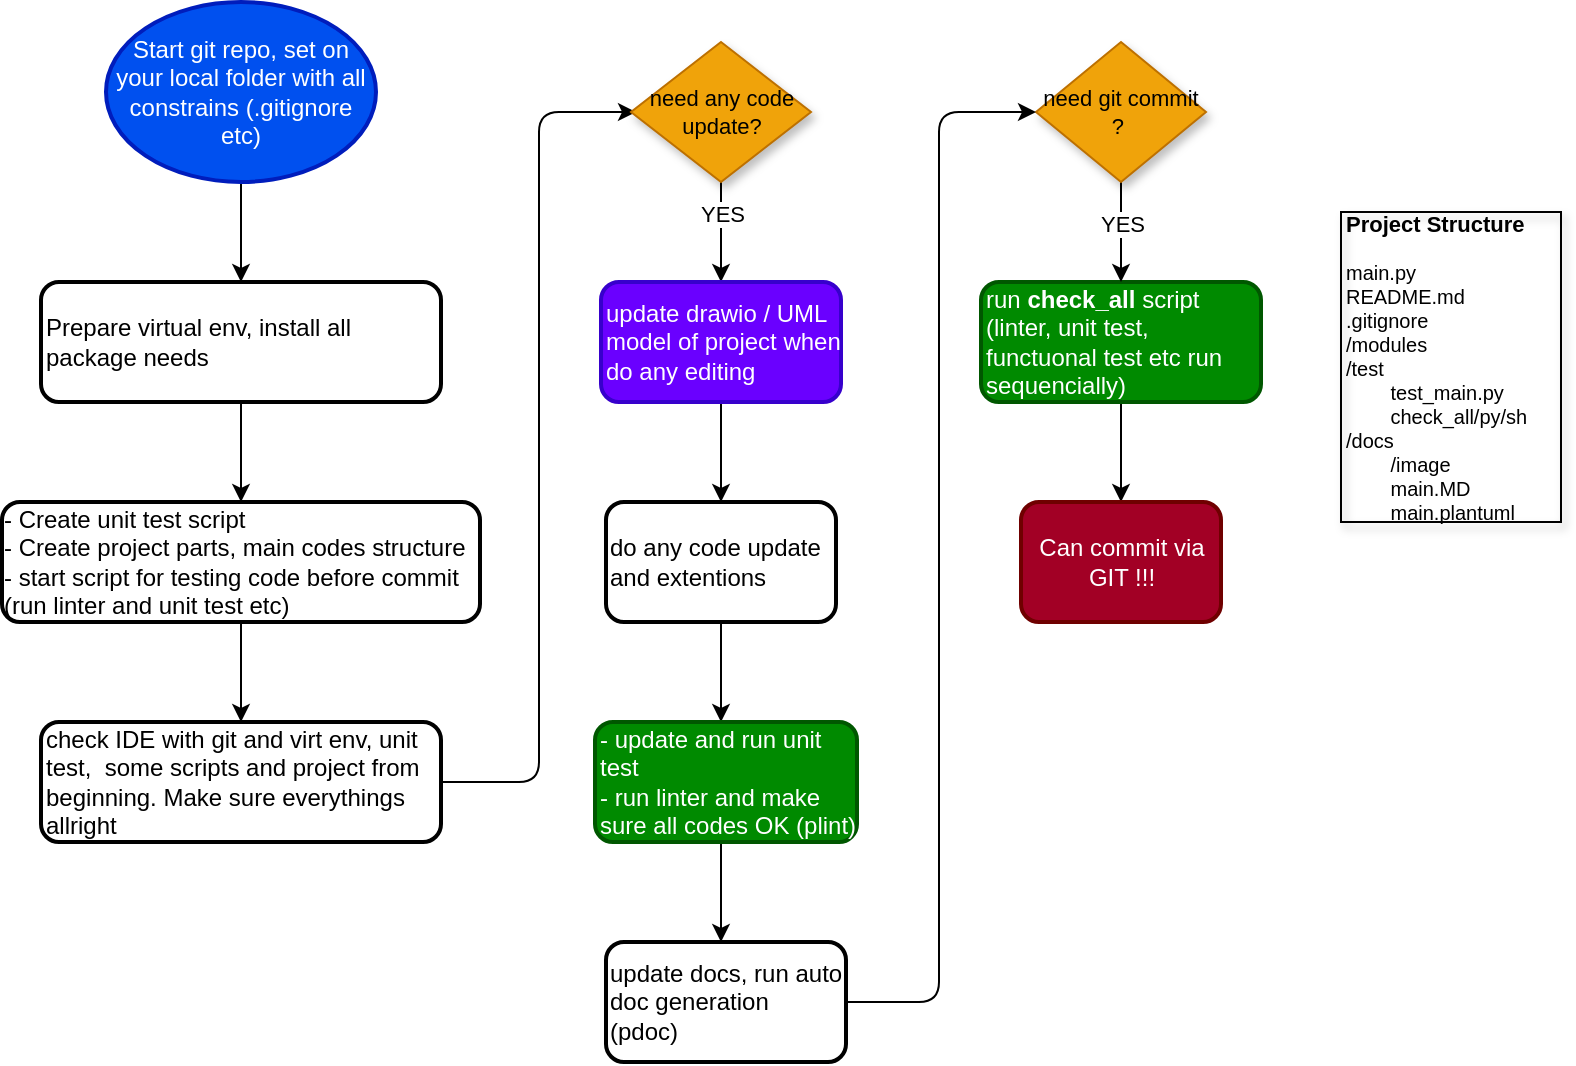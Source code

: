 <mxfile>
    <diagram id="M85WTsVOoSQGxKqNbcje" name="Flow-development">
        <mxGraphModel dx="766" dy="386" grid="1" gridSize="10" guides="1" tooltips="1" connect="1" arrows="1" fold="1" page="1" pageScale="1" pageWidth="850" pageHeight="1100" math="0" shadow="0">
            <root>
                <mxCell id="0"/>
                <mxCell id="1" parent="0"/>
                <mxCell id="8" value="" style="edgeStyle=none;html=1;" parent="1" source="2" target="7" edge="1">
                    <mxGeometry relative="1" as="geometry"/>
                </mxCell>
                <mxCell id="2" value="Start git repo, set on your local folder with all constrains (.gitignore etc)" style="strokeWidth=2;html=1;shape=mxgraph.flowchart.start_1;whiteSpace=wrap;fillColor=#0050ef;fontColor=#ffffff;strokeColor=#001DBC;" parent="1" vertex="1">
                    <mxGeometry x="79" y="270" width="135" height="90" as="geometry"/>
                </mxCell>
                <mxCell id="14" style="edgeStyle=none;html=1;exitX=0.5;exitY=1;exitDx=0;exitDy=0;entryX=0.5;entryY=0;entryDx=0;entryDy=0;" parent="1" source="3" target="13" edge="1">
                    <mxGeometry relative="1" as="geometry"/>
                </mxCell>
                <mxCell id="3" value="&lt;div style=&quot;text-align: left&quot;&gt;&lt;span&gt;- Create unit test script&amp;nbsp;&lt;/span&gt;&lt;/div&gt;&lt;div style=&quot;text-align: left&quot;&gt;&lt;span&gt;- Create project parts, main codes structure&amp;nbsp;&lt;/span&gt;&lt;/div&gt;&lt;div style=&quot;text-align: left&quot;&gt;-&amp;nbsp;start script for testing code before commit (run linter and unit test etc)&lt;/div&gt;" style="rounded=1;whiteSpace=wrap;html=1;strokeWidth=2;" parent="1" vertex="1">
                    <mxGeometry x="27" y="520" width="239" height="60" as="geometry"/>
                </mxCell>
                <mxCell id="11" value="" style="edgeStyle=none;html=1;entryX=0.5;entryY=0;entryDx=0;entryDy=0;" parent="1" source="7" target="3" edge="1">
                    <mxGeometry relative="1" as="geometry">
                        <mxPoint x="131.5" y="500" as="targetPoint"/>
                    </mxGeometry>
                </mxCell>
                <mxCell id="7" value="&lt;span&gt;Prepare virtual env, install all package needs&lt;/span&gt;" style="rounded=1;whiteSpace=wrap;html=1;strokeWidth=2;align=left;" parent="1" vertex="1">
                    <mxGeometry x="46.5" y="410" width="200" height="60" as="geometry"/>
                </mxCell>
                <mxCell id="13" value="check IDE with git and virt env, unit test,&amp;nbsp; some scripts and project from beginning. Make sure everythings allright" style="whiteSpace=wrap;html=1;align=left;rounded=1;strokeWidth=2;" parent="1" vertex="1">
                    <mxGeometry x="46.5" y="630" width="200" height="60" as="geometry"/>
                </mxCell>
                <mxCell id="21" value="&lt;div&gt;&lt;b&gt;&lt;font&gt;&lt;font style=&quot;font-size: 11px&quot;&gt;Project Structure&lt;br&gt;&lt;/font&gt;&lt;br&gt;&lt;/font&gt;&lt;/b&gt;&lt;/div&gt;&lt;div&gt;&lt;font style=&quot;font-size: 10px&quot;&gt;main.py&lt;br&gt;README.md&lt;br&gt;.gitignore&lt;/font&gt;&lt;/div&gt;&lt;div&gt;&lt;font style=&quot;font-size: 10px&quot;&gt;/modules&lt;/font&gt;&lt;/div&gt;&lt;div&gt;/test&lt;/div&gt;&lt;div&gt;&lt;div&gt;&lt;span style=&quot;white-space: pre&quot;&gt;&#9;&lt;/span&gt;test_main.py&lt;/div&gt;&lt;div&gt;&lt;span style=&quot;white-space: pre&quot;&gt;&#9;&lt;/span&gt;check_all/py/sh&lt;/div&gt;&lt;/div&gt;&lt;div&gt;&lt;font style=&quot;font-size: 10px&quot;&gt;/docs&lt;/font&gt;&lt;/div&gt;&lt;div&gt;&lt;font style=&quot;font-size: 10px&quot;&gt;&lt;span&gt;&#9;&lt;/span&gt;&lt;span style=&quot;white-space: pre&quot;&gt;&#9;&lt;/span&gt;/image&lt;/font&gt;&lt;/div&gt;&lt;div&gt;&lt;font style=&quot;font-size: 10px&quot;&gt;&lt;span&gt;&#9;&lt;/span&gt;&lt;span&gt;&#9;&lt;/span&gt;&lt;span style=&quot;white-space: pre&quot;&gt;&#9;&lt;/span&gt;main.MD&lt;/font&gt;&lt;/div&gt;&lt;div&gt;&lt;font style=&quot;font-size: 10px&quot;&gt;&lt;span&gt;&#9;&lt;/span&gt;&lt;span&gt;&#9;&lt;/span&gt;&lt;span style=&quot;white-space: pre&quot;&gt;&#9;&lt;/span&gt;main.plantuml&lt;/font&gt;&lt;/div&gt;" style="text;html=1;strokeColor=default;fillColor=none;align=left;verticalAlign=middle;whiteSpace=wrap;rounded=0;shadow=1;fontSize=10;" parent="1" vertex="1">
                    <mxGeometry x="696.5" y="375" width="110" height="155" as="geometry"/>
                </mxCell>
                <mxCell id="38" value="" style="edgeStyle=elbowEdgeStyle;elbow=horizontal;endArrow=classic;html=1;fontFamily=Helvetica;fontSize=11;exitX=1;exitY=0.5;exitDx=0;exitDy=0;entryX=0;entryY=0.5;entryDx=0;entryDy=0;" parent="1" source="13" edge="1">
                    <mxGeometry width="50" height="50" relative="1" as="geometry">
                        <mxPoint x="396.5" y="480" as="sourcePoint"/>
                        <mxPoint x="344" y="325" as="targetPoint"/>
                    </mxGeometry>
                </mxCell>
                <mxCell id="41" style="edgeStyle=none;html=1;entryX=0.5;entryY=0;entryDx=0;entryDy=0;fontFamily=Helvetica;fontSize=11;" parent="1" source="39" edge="1">
                    <mxGeometry relative="1" as="geometry">
                        <mxPoint x="386.5" y="410" as="targetPoint"/>
                    </mxGeometry>
                </mxCell>
                <mxCell id="42" value="YES" style="edgeLabel;html=1;align=center;verticalAlign=middle;resizable=0;points=[];fontSize=11;fontFamily=Helvetica;" parent="41" vertex="1" connectable="0">
                    <mxGeometry x="0.167" relative="1" as="geometry">
                        <mxPoint y="-13" as="offset"/>
                    </mxGeometry>
                </mxCell>
                <mxCell id="39" value="need any code update?" style="rhombus;whiteSpace=wrap;html=1;shadow=1;fontFamily=Helvetica;fontSize=11;strokeColor=#BD7000;fillColor=#f0a30a;fontColor=#000000;" parent="1" vertex="1">
                    <mxGeometry x="341.5" y="290" width="90" height="70" as="geometry"/>
                </mxCell>
                <mxCell id="66" style="edgeStyle=none;html=1;fontFamily=Helvetica;fontSize=11;" parent="1" source="54" target="65" edge="1">
                    <mxGeometry relative="1" as="geometry"/>
                </mxCell>
                <mxCell id="54" value="update drawio / UML model of project when do any editing" style="rounded=1;whiteSpace=wrap;html=1;align=left;strokeWidth=2;fillColor=#6a00ff;fontColor=#ffffff;strokeColor=#3700CC;" parent="1" vertex="1">
                    <mxGeometry x="326.5" y="410" width="120" height="60" as="geometry"/>
                </mxCell>
                <mxCell id="55" style="edgeStyle=none;html=1;entryX=0.5;entryY=0;entryDx=0;entryDy=0;fontFamily=Helvetica;fontSize=11;" parent="1" source="56" target="57" edge="1">
                    <mxGeometry relative="1" as="geometry"/>
                </mxCell>
                <mxCell id="56" value="run &lt;b&gt;check_all&lt;/b&gt;&amp;nbsp;script (linter, unit test, functuonal test etc run sequencially)" style="whiteSpace=wrap;html=1;align=left;rounded=1;strokeWidth=2;fillColor=#008a00;fontColor=#ffffff;strokeColor=#005700;" parent="1" vertex="1">
                    <mxGeometry x="516.5" y="410" width="140" height="60" as="geometry"/>
                </mxCell>
                <mxCell id="57" value="Can commit via GIT !!!" style="whiteSpace=wrap;html=1;align=center;rounded=1;strokeWidth=2;fillColor=#a20025;fontColor=#ffffff;strokeColor=#6F0000;" parent="1" vertex="1">
                    <mxGeometry x="536.5" y="520" width="100" height="60" as="geometry"/>
                </mxCell>
                <mxCell id="58" style="edgeStyle=none;html=1;entryX=0.5;entryY=0;entryDx=0;entryDy=0;fontFamily=Helvetica;fontSize=11;" parent="1" source="60" edge="1">
                    <mxGeometry relative="1" as="geometry">
                        <mxPoint x="586.5" y="410" as="targetPoint"/>
                        <Array as="points">
                            <mxPoint x="586.5" y="380"/>
                        </Array>
                    </mxGeometry>
                </mxCell>
                <mxCell id="59" value="YES" style="edgeLabel;html=1;align=center;verticalAlign=middle;resizable=0;points=[];fontSize=11;fontFamily=Helvetica;" parent="58" vertex="1" connectable="0">
                    <mxGeometry x="0.06" relative="1" as="geometry">
                        <mxPoint y="-6" as="offset"/>
                    </mxGeometry>
                </mxCell>
                <mxCell id="60" value="need git commit ?&amp;nbsp;" style="rhombus;whiteSpace=wrap;html=1;shadow=1;fontFamily=Helvetica;fontSize=11;strokeColor=#BD7000;fillColor=#f0a30a;fontColor=#000000;" parent="1" vertex="1">
                    <mxGeometry x="544" y="290" width="85" height="70" as="geometry"/>
                </mxCell>
                <mxCell id="61" value="" style="edgeStyle=elbowEdgeStyle;elbow=horizontal;endArrow=classic;html=1;fontFamily=Helvetica;fontSize=11;exitX=1;exitY=0.5;exitDx=0;exitDy=0;entryX=0;entryY=0.5;entryDx=0;entryDy=0;" parent="1" target="60" edge="1">
                    <mxGeometry width="50" height="50" relative="1" as="geometry">
                        <mxPoint x="446.5" y="770" as="sourcePoint"/>
                        <mxPoint x="626.5" y="440" as="targetPoint"/>
                    </mxGeometry>
                </mxCell>
                <mxCell id="68" value="" style="edgeStyle=none;html=1;" parent="1" source="65" edge="1">
                    <mxGeometry relative="1" as="geometry">
                        <mxPoint x="386.5" y="630" as="targetPoint"/>
                    </mxGeometry>
                </mxCell>
                <mxCell id="65" value="&lt;span style=&quot;font-family: &amp;#34;helvetica&amp;#34;&quot;&gt;do any code update and extentions&lt;/span&gt;" style="rounded=1;whiteSpace=wrap;html=1;strokeWidth=2;align=left;" parent="1" vertex="1">
                    <mxGeometry x="329" y="520" width="115" height="60" as="geometry"/>
                </mxCell>
                <mxCell id="69" style="edgeStyle=none;html=1;entryX=0.5;entryY=0;entryDx=0;entryDy=0;" parent="1" edge="1">
                    <mxGeometry relative="1" as="geometry">
                        <mxPoint x="386.5" y="690" as="sourcePoint"/>
                        <mxPoint x="386.5" y="740" as="targetPoint"/>
                    </mxGeometry>
                </mxCell>
                <mxCell id="70" value="update docs, run auto doc generation (pdoc)&amp;nbsp;" style="whiteSpace=wrap;html=1;align=left;rounded=1;strokeWidth=2;" parent="1" vertex="1">
                    <mxGeometry x="329" y="740" width="120" height="60" as="geometry"/>
                </mxCell>
                <mxCell id="71" value="- update and run unit test&lt;br&gt;- run linter and make sure all codes OK (plint)" style="whiteSpace=wrap;html=1;align=left;rounded=1;strokeWidth=2;fillColor=#008a00;fontColor=#ffffff;strokeColor=#005700;" parent="1" vertex="1">
                    <mxGeometry x="323.5" y="630" width="131" height="60" as="geometry"/>
                </mxCell>
            </root>
        </mxGraphModel>
    </diagram>
</mxfile>